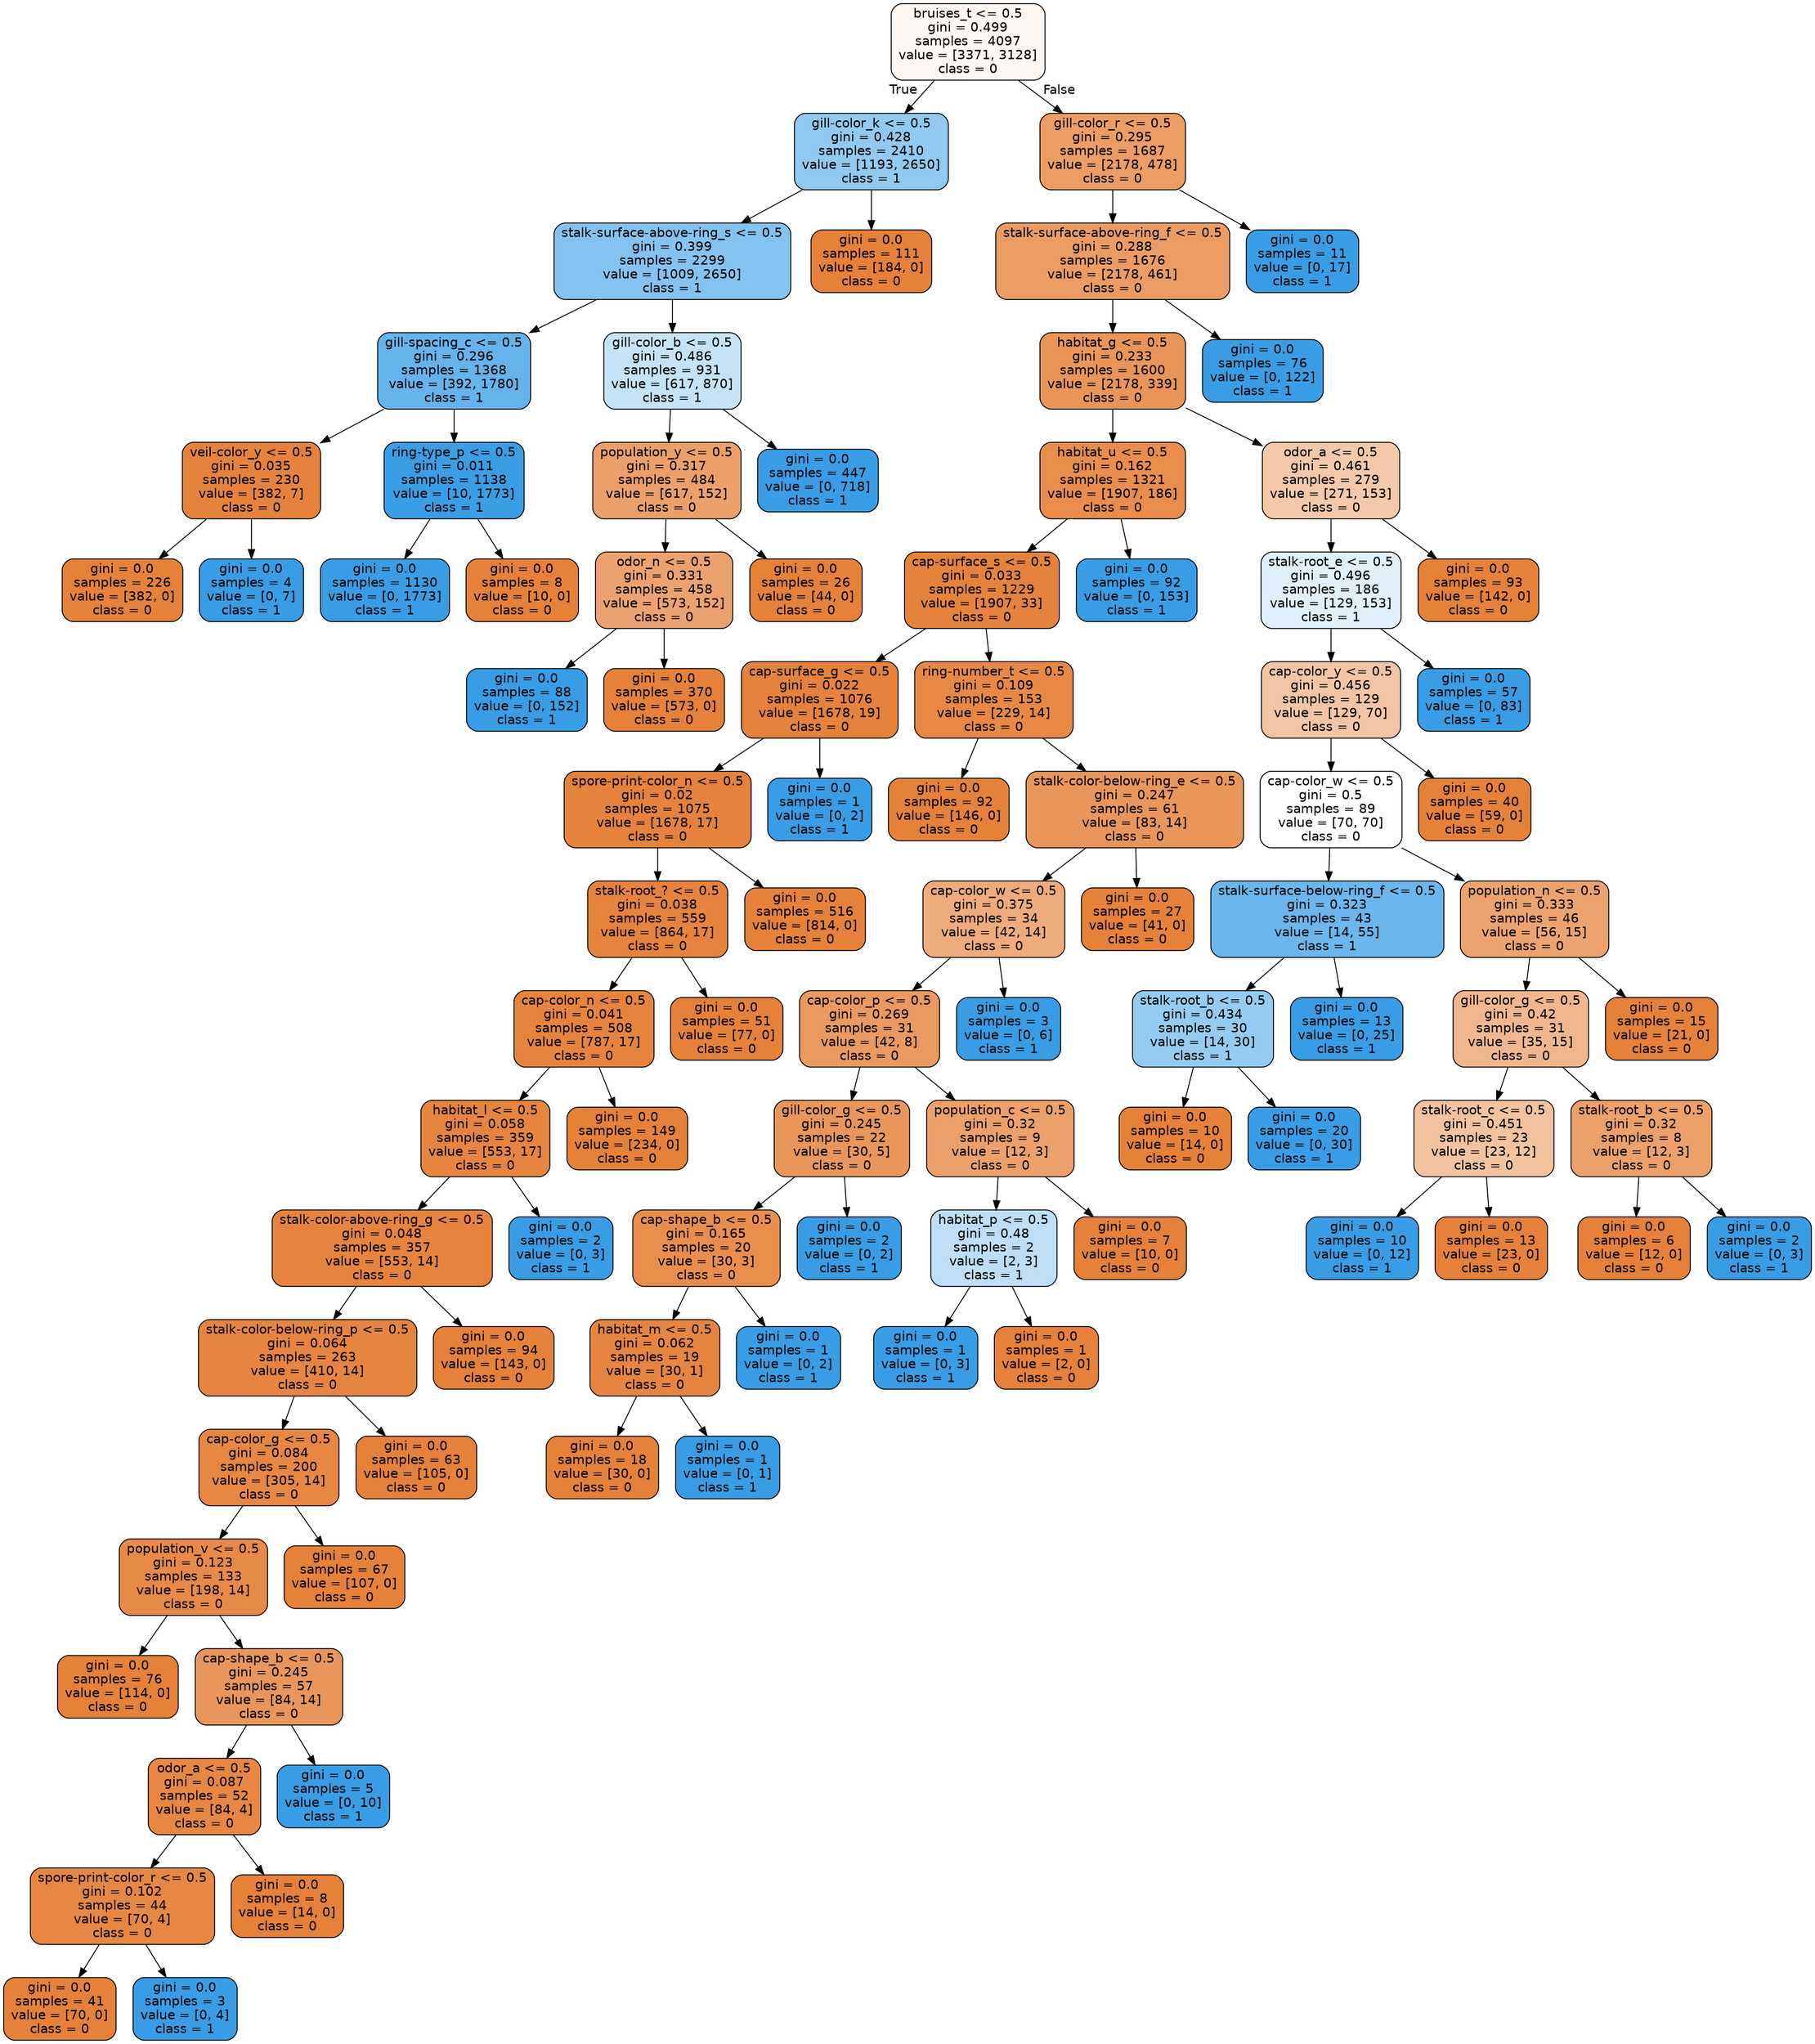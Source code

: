 digraph Tree {
node [shape=box, style="filled, rounded", color="black", fontname="helvetica"] ;
edge [fontname="helvetica"] ;
0 [label="bruises_t <= 0.5\ngini = 0.499\nsamples = 4097\nvalue = [3371, 3128]\nclass = 0", fillcolor="#fdf6f1"] ;
1 [label="gill-color_k <= 0.5\ngini = 0.428\nsamples = 2410\nvalue = [1193, 2650]\nclass = 1", fillcolor="#92c9f1"] ;
0 -> 1 [labeldistance=2.5, labelangle=45, headlabel="True"] ;
2 [label="stalk-surface-above-ring_s <= 0.5\ngini = 0.399\nsamples = 2299\nvalue = [1009, 2650]\nclass = 1", fillcolor="#84c2ef"] ;
1 -> 2 ;
3 [label="gill-spacing_c <= 0.5\ngini = 0.296\nsamples = 1368\nvalue = [392, 1780]\nclass = 1", fillcolor="#65b3eb"] ;
2 -> 3 ;
4 [label="veil-color_y <= 0.5\ngini = 0.035\nsamples = 230\nvalue = [382, 7]\nclass = 0", fillcolor="#e5833d"] ;
3 -> 4 ;
5 [label="gini = 0.0\nsamples = 226\nvalue = [382, 0]\nclass = 0", fillcolor="#e58139"] ;
4 -> 5 ;
6 [label="gini = 0.0\nsamples = 4\nvalue = [0, 7]\nclass = 1", fillcolor="#399de5"] ;
4 -> 6 ;
7 [label="ring-type_p <= 0.5\ngini = 0.011\nsamples = 1138\nvalue = [10, 1773]\nclass = 1", fillcolor="#3a9ee5"] ;
3 -> 7 ;
8 [label="gini = 0.0\nsamples = 1130\nvalue = [0, 1773]\nclass = 1", fillcolor="#399de5"] ;
7 -> 8 ;
9 [label="gini = 0.0\nsamples = 8\nvalue = [10, 0]\nclass = 0", fillcolor="#e58139"] ;
7 -> 9 ;
10 [label="gill-color_b <= 0.5\ngini = 0.486\nsamples = 931\nvalue = [617, 870]\nclass = 1", fillcolor="#c5e3f7"] ;
2 -> 10 ;
11 [label="population_y <= 0.5\ngini = 0.317\nsamples = 484\nvalue = [617, 152]\nclass = 0", fillcolor="#eba06a"] ;
10 -> 11 ;
12 [label="odor_n <= 0.5\ngini = 0.331\nsamples = 458\nvalue = [573, 152]\nclass = 0", fillcolor="#eca26e"] ;
11 -> 12 ;
13 [label="gini = 0.0\nsamples = 88\nvalue = [0, 152]\nclass = 1", fillcolor="#399de5"] ;
12 -> 13 ;
14 [label="gini = 0.0\nsamples = 370\nvalue = [573, 0]\nclass = 0", fillcolor="#e58139"] ;
12 -> 14 ;
15 [label="gini = 0.0\nsamples = 26\nvalue = [44, 0]\nclass = 0", fillcolor="#e58139"] ;
11 -> 15 ;
16 [label="gini = 0.0\nsamples = 447\nvalue = [0, 718]\nclass = 1", fillcolor="#399de5"] ;
10 -> 16 ;
17 [label="gini = 0.0\nsamples = 111\nvalue = [184, 0]\nclass = 0", fillcolor="#e58139"] ;
1 -> 17 ;
18 [label="gill-color_r <= 0.5\ngini = 0.295\nsamples = 1687\nvalue = [2178, 478]\nclass = 0", fillcolor="#eb9d64"] ;
0 -> 18 [labeldistance=2.5, labelangle=-45, headlabel="False"] ;
19 [label="stalk-surface-above-ring_f <= 0.5\ngini = 0.288\nsamples = 1676\nvalue = [2178, 461]\nclass = 0", fillcolor="#eb9c63"] ;
18 -> 19 ;
20 [label="habitat_g <= 0.5\ngini = 0.233\nsamples = 1600\nvalue = [2178, 339]\nclass = 0", fillcolor="#e99558"] ;
19 -> 20 ;
21 [label="habitat_u <= 0.5\ngini = 0.162\nsamples = 1321\nvalue = [1907, 186]\nclass = 0", fillcolor="#e88d4c"] ;
20 -> 21 ;
22 [label="cap-surface_s <= 0.5\ngini = 0.033\nsamples = 1229\nvalue = [1907, 33]\nclass = 0", fillcolor="#e5833c"] ;
21 -> 22 ;
23 [label="cap-surface_g <= 0.5\ngini = 0.022\nsamples = 1076\nvalue = [1678, 19]\nclass = 0", fillcolor="#e5823b"] ;
22 -> 23 ;
24 [label="spore-print-color_n <= 0.5\ngini = 0.02\nsamples = 1075\nvalue = [1678, 17]\nclass = 0", fillcolor="#e5823b"] ;
23 -> 24 ;
25 [label="stalk-root_? <= 0.5\ngini = 0.038\nsamples = 559\nvalue = [864, 17]\nclass = 0", fillcolor="#e6833d"] ;
24 -> 25 ;
26 [label="cap-color_n <= 0.5\ngini = 0.041\nsamples = 508\nvalue = [787, 17]\nclass = 0", fillcolor="#e6843d"] ;
25 -> 26 ;
27 [label="habitat_l <= 0.5\ngini = 0.058\nsamples = 359\nvalue = [553, 17]\nclass = 0", fillcolor="#e6853f"] ;
26 -> 27 ;
28 [label="stalk-color-above-ring_g <= 0.5\ngini = 0.048\nsamples = 357\nvalue = [553, 14]\nclass = 0", fillcolor="#e6843e"] ;
27 -> 28 ;
29 [label="stalk-color-below-ring_p <= 0.5\ngini = 0.064\nsamples = 263\nvalue = [410, 14]\nclass = 0", fillcolor="#e68540"] ;
28 -> 29 ;
30 [label="cap-color_g <= 0.5\ngini = 0.084\nsamples = 200\nvalue = [305, 14]\nclass = 0", fillcolor="#e68742"] ;
29 -> 30 ;
31 [label="population_v <= 0.5\ngini = 0.123\nsamples = 133\nvalue = [198, 14]\nclass = 0", fillcolor="#e78a47"] ;
30 -> 31 ;
32 [label="gini = 0.0\nsamples = 76\nvalue = [114, 0]\nclass = 0", fillcolor="#e58139"] ;
31 -> 32 ;
33 [label="cap-shape_b <= 0.5\ngini = 0.245\nsamples = 57\nvalue = [84, 14]\nclass = 0", fillcolor="#e9965a"] ;
31 -> 33 ;
34 [label="odor_a <= 0.5\ngini = 0.087\nsamples = 52\nvalue = [84, 4]\nclass = 0", fillcolor="#e68742"] ;
33 -> 34 ;
35 [label="spore-print-color_r <= 0.5\ngini = 0.102\nsamples = 44\nvalue = [70, 4]\nclass = 0", fillcolor="#e68844"] ;
34 -> 35 ;
36 [label="gini = 0.0\nsamples = 41\nvalue = [70, 0]\nclass = 0", fillcolor="#e58139"] ;
35 -> 36 ;
37 [label="gini = 0.0\nsamples = 3\nvalue = [0, 4]\nclass = 1", fillcolor="#399de5"] ;
35 -> 37 ;
38 [label="gini = 0.0\nsamples = 8\nvalue = [14, 0]\nclass = 0", fillcolor="#e58139"] ;
34 -> 38 ;
39 [label="gini = 0.0\nsamples = 5\nvalue = [0, 10]\nclass = 1", fillcolor="#399de5"] ;
33 -> 39 ;
40 [label="gini = 0.0\nsamples = 67\nvalue = [107, 0]\nclass = 0", fillcolor="#e58139"] ;
30 -> 40 ;
41 [label="gini = 0.0\nsamples = 63\nvalue = [105, 0]\nclass = 0", fillcolor="#e58139"] ;
29 -> 41 ;
42 [label="gini = 0.0\nsamples = 94\nvalue = [143, 0]\nclass = 0", fillcolor="#e58139"] ;
28 -> 42 ;
43 [label="gini = 0.0\nsamples = 2\nvalue = [0, 3]\nclass = 1", fillcolor="#399de5"] ;
27 -> 43 ;
44 [label="gini = 0.0\nsamples = 149\nvalue = [234, 0]\nclass = 0", fillcolor="#e58139"] ;
26 -> 44 ;
45 [label="gini = 0.0\nsamples = 51\nvalue = [77, 0]\nclass = 0", fillcolor="#e58139"] ;
25 -> 45 ;
46 [label="gini = 0.0\nsamples = 516\nvalue = [814, 0]\nclass = 0", fillcolor="#e58139"] ;
24 -> 46 ;
47 [label="gini = 0.0\nsamples = 1\nvalue = [0, 2]\nclass = 1", fillcolor="#399de5"] ;
23 -> 47 ;
48 [label="ring-number_t <= 0.5\ngini = 0.109\nsamples = 153\nvalue = [229, 14]\nclass = 0", fillcolor="#e78945"] ;
22 -> 48 ;
49 [label="gini = 0.0\nsamples = 92\nvalue = [146, 0]\nclass = 0", fillcolor="#e58139"] ;
48 -> 49 ;
50 [label="stalk-color-below-ring_e <= 0.5\ngini = 0.247\nsamples = 61\nvalue = [83, 14]\nclass = 0", fillcolor="#e9965a"] ;
48 -> 50 ;
51 [label="cap-color_w <= 0.5\ngini = 0.375\nsamples = 34\nvalue = [42, 14]\nclass = 0", fillcolor="#eeab7b"] ;
50 -> 51 ;
52 [label="cap-color_p <= 0.5\ngini = 0.269\nsamples = 31\nvalue = [42, 8]\nclass = 0", fillcolor="#ea995f"] ;
51 -> 52 ;
53 [label="gill-color_g <= 0.5\ngini = 0.245\nsamples = 22\nvalue = [30, 5]\nclass = 0", fillcolor="#e9965a"] ;
52 -> 53 ;
54 [label="cap-shape_b <= 0.5\ngini = 0.165\nsamples = 20\nvalue = [30, 3]\nclass = 0", fillcolor="#e88e4d"] ;
53 -> 54 ;
55 [label="habitat_m <= 0.5\ngini = 0.062\nsamples = 19\nvalue = [30, 1]\nclass = 0", fillcolor="#e68540"] ;
54 -> 55 ;
56 [label="gini = 0.0\nsamples = 18\nvalue = [30, 0]\nclass = 0", fillcolor="#e58139"] ;
55 -> 56 ;
57 [label="gini = 0.0\nsamples = 1\nvalue = [0, 1]\nclass = 1", fillcolor="#399de5"] ;
55 -> 57 ;
58 [label="gini = 0.0\nsamples = 1\nvalue = [0, 2]\nclass = 1", fillcolor="#399de5"] ;
54 -> 58 ;
59 [label="gini = 0.0\nsamples = 2\nvalue = [0, 2]\nclass = 1", fillcolor="#399de5"] ;
53 -> 59 ;
60 [label="population_c <= 0.5\ngini = 0.32\nsamples = 9\nvalue = [12, 3]\nclass = 0", fillcolor="#eca06a"] ;
52 -> 60 ;
61 [label="habitat_p <= 0.5\ngini = 0.48\nsamples = 2\nvalue = [2, 3]\nclass = 1", fillcolor="#bddef6"] ;
60 -> 61 ;
62 [label="gini = 0.0\nsamples = 1\nvalue = [0, 3]\nclass = 1", fillcolor="#399de5"] ;
61 -> 62 ;
63 [label="gini = 0.0\nsamples = 1\nvalue = [2, 0]\nclass = 0", fillcolor="#e58139"] ;
61 -> 63 ;
64 [label="gini = 0.0\nsamples = 7\nvalue = [10, 0]\nclass = 0", fillcolor="#e58139"] ;
60 -> 64 ;
65 [label="gini = 0.0\nsamples = 3\nvalue = [0, 6]\nclass = 1", fillcolor="#399de5"] ;
51 -> 65 ;
66 [label="gini = 0.0\nsamples = 27\nvalue = [41, 0]\nclass = 0", fillcolor="#e58139"] ;
50 -> 66 ;
67 [label="gini = 0.0\nsamples = 92\nvalue = [0, 153]\nclass = 1", fillcolor="#399de5"] ;
21 -> 67 ;
68 [label="odor_a <= 0.5\ngini = 0.461\nsamples = 279\nvalue = [271, 153]\nclass = 0", fillcolor="#f4c8a9"] ;
20 -> 68 ;
69 [label="stalk-root_e <= 0.5\ngini = 0.496\nsamples = 186\nvalue = [129, 153]\nclass = 1", fillcolor="#e0f0fb"] ;
68 -> 69 ;
70 [label="cap-color_y <= 0.5\ngini = 0.456\nsamples = 129\nvalue = [129, 70]\nclass = 0", fillcolor="#f3c5a4"] ;
69 -> 70 ;
71 [label="cap-color_w <= 0.5\ngini = 0.5\nsamples = 89\nvalue = [70, 70]\nclass = 0", fillcolor="#ffffff"] ;
70 -> 71 ;
72 [label="stalk-surface-below-ring_f <= 0.5\ngini = 0.323\nsamples = 43\nvalue = [14, 55]\nclass = 1", fillcolor="#6bb6ec"] ;
71 -> 72 ;
73 [label="stalk-root_b <= 0.5\ngini = 0.434\nsamples = 30\nvalue = [14, 30]\nclass = 1", fillcolor="#95cbf1"] ;
72 -> 73 ;
74 [label="gini = 0.0\nsamples = 10\nvalue = [14, 0]\nclass = 0", fillcolor="#e58139"] ;
73 -> 74 ;
75 [label="gini = 0.0\nsamples = 20\nvalue = [0, 30]\nclass = 1", fillcolor="#399de5"] ;
73 -> 75 ;
76 [label="gini = 0.0\nsamples = 13\nvalue = [0, 25]\nclass = 1", fillcolor="#399de5"] ;
72 -> 76 ;
77 [label="population_n <= 0.5\ngini = 0.333\nsamples = 46\nvalue = [56, 15]\nclass = 0", fillcolor="#eca36e"] ;
71 -> 77 ;
78 [label="gill-color_g <= 0.5\ngini = 0.42\nsamples = 31\nvalue = [35, 15]\nclass = 0", fillcolor="#f0b78e"] ;
77 -> 78 ;
79 [label="stalk-root_c <= 0.5\ngini = 0.451\nsamples = 23\nvalue = [23, 12]\nclass = 0", fillcolor="#f3c3a0"] ;
78 -> 79 ;
80 [label="gini = 0.0\nsamples = 10\nvalue = [0, 12]\nclass = 1", fillcolor="#399de5"] ;
79 -> 80 ;
81 [label="gini = 0.0\nsamples = 13\nvalue = [23, 0]\nclass = 0", fillcolor="#e58139"] ;
79 -> 81 ;
82 [label="stalk-root_b <= 0.5\ngini = 0.32\nsamples = 8\nvalue = [12, 3]\nclass = 0", fillcolor="#eca06a"] ;
78 -> 82 ;
83 [label="gini = 0.0\nsamples = 6\nvalue = [12, 0]\nclass = 0", fillcolor="#e58139"] ;
82 -> 83 ;
84 [label="gini = 0.0\nsamples = 2\nvalue = [0, 3]\nclass = 1", fillcolor="#399de5"] ;
82 -> 84 ;
85 [label="gini = 0.0\nsamples = 15\nvalue = [21, 0]\nclass = 0", fillcolor="#e58139"] ;
77 -> 85 ;
86 [label="gini = 0.0\nsamples = 40\nvalue = [59, 0]\nclass = 0", fillcolor="#e58139"] ;
70 -> 86 ;
87 [label="gini = 0.0\nsamples = 57\nvalue = [0, 83]\nclass = 1", fillcolor="#399de5"] ;
69 -> 87 ;
88 [label="gini = 0.0\nsamples = 93\nvalue = [142, 0]\nclass = 0", fillcolor="#e58139"] ;
68 -> 88 ;
89 [label="gini = 0.0\nsamples = 76\nvalue = [0, 122]\nclass = 1", fillcolor="#399de5"] ;
19 -> 89 ;
90 [label="gini = 0.0\nsamples = 11\nvalue = [0, 17]\nclass = 1", fillcolor="#399de5"] ;
18 -> 90 ;
}